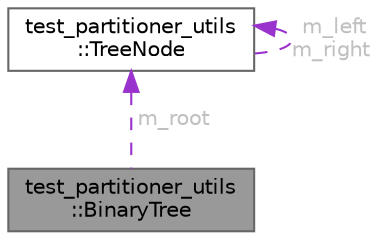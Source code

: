 digraph "test_partitioner_utils::BinaryTree"
{
 // LATEX_PDF_SIZE
  bgcolor="transparent";
  edge [fontname=Helvetica,fontsize=10,labelfontname=Helvetica,labelfontsize=10];
  node [fontname=Helvetica,fontsize=10,shape=box,height=0.2,width=0.4];
  Node1 [id="Node000001",label="test_partitioner_utils\l::BinaryTree",height=0.2,width=0.4,color="gray40", fillcolor="grey60", style="filled", fontcolor="black",tooltip=" "];
  Node2 -> Node1 [id="edge1_Node000001_Node000002",dir="back",color="darkorchid3",style="dashed",tooltip=" ",label=" m_root",fontcolor="grey" ];
  Node2 [id="Node000002",label="test_partitioner_utils\l::TreeNode",height=0.2,width=0.4,color="gray40", fillcolor="white", style="filled",URL="$structtest__partitioner__utils_1_1_tree_node.html",tooltip=" "];
  Node2 -> Node2 [id="edge2_Node000002_Node000002",dir="back",color="darkorchid3",style="dashed",tooltip=" ",label=" m_left\nm_right",fontcolor="grey" ];
}
